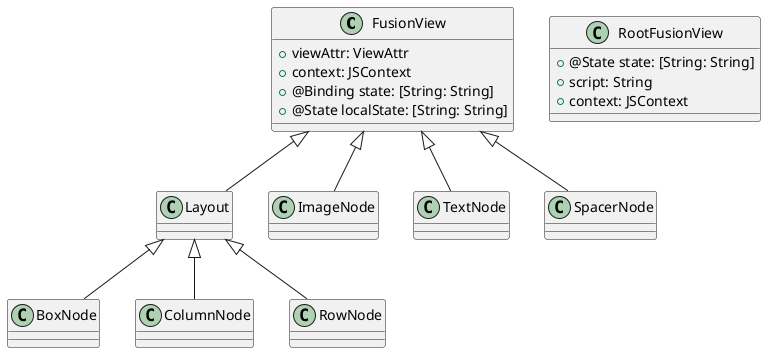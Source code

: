 @startuml
class FusionView {
+ viewAttr: ViewAttr
+ context: JSContext
+ @Binding state: [String: String]
+ @State localState: [String: String]
}

class Layout {
}

class BoxNode {
}

class ColumnNode {
}

class RowNode {
}

class ImageNode {
}

class TextNode {
}

class SpacerNode {
}

class RootFusionView {
+ @State state: [String: String]
+ script: String
+ context: JSContext
}


Layout <|-- ColumnNode
FusionView <|-- Layout
Layout <|-- BoxNode
FusionView <|-- ImageNode
Layout <|-- RowNode
FusionView <|-- TextNode
FusionView <|-- SpacerNode
@enduml